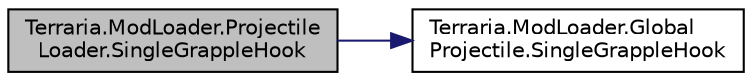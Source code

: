 digraph "Terraria.ModLoader.ProjectileLoader.SingleGrappleHook"
{
  edge [fontname="Helvetica",fontsize="10",labelfontname="Helvetica",labelfontsize="10"];
  node [fontname="Helvetica",fontsize="10",shape=record];
  rankdir="LR";
  Node158 [label="Terraria.ModLoader.Projectile\lLoader.SingleGrappleHook",height=0.2,width=0.4,color="black", fillcolor="grey75", style="filled", fontcolor="black"];
  Node158 -> Node159 [color="midnightblue",fontsize="10",style="solid",fontname="Helvetica"];
  Node159 [label="Terraria.ModLoader.Global\lProjectile.SingleGrappleHook",height=0.2,width=0.4,color="black", fillcolor="white", style="filled",URL="$class_terraria_1_1_mod_loader_1_1_global_projectile.html#a4f87420f4b7e3d839654e3098a60b2ba",tooltip="Whether or not a grappling hook can only have one hook per player in the world at a time..."];
}
